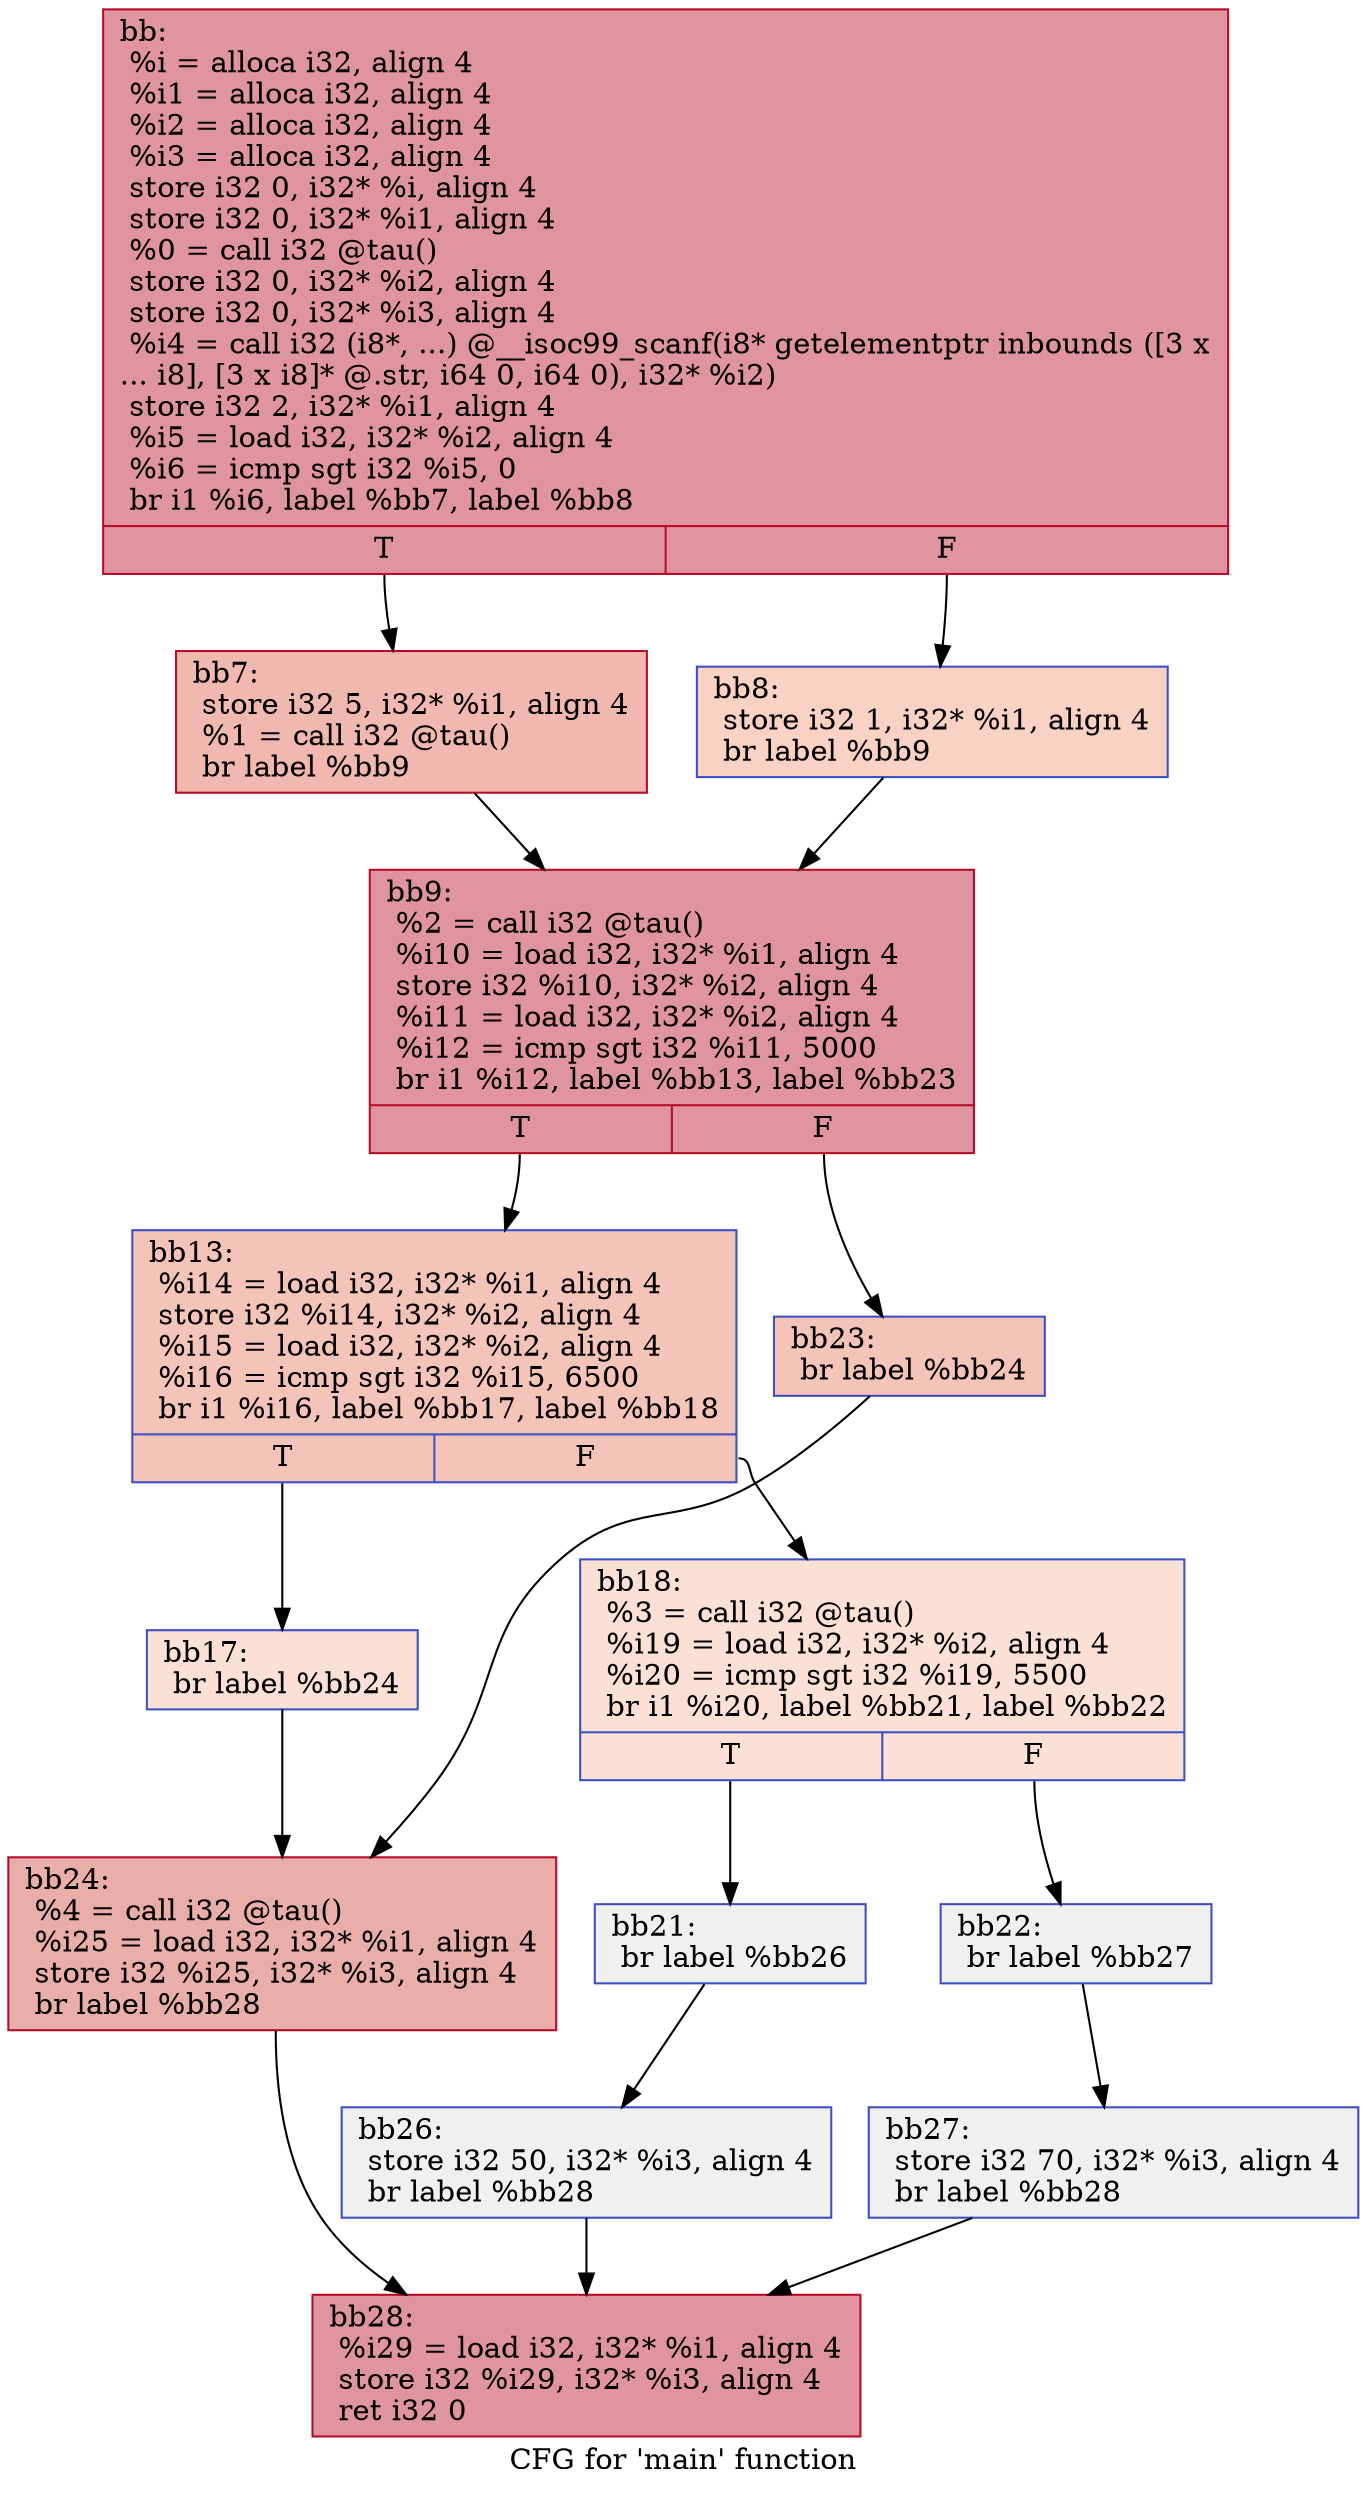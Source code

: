 digraph "CFG for 'main' function" {
	label="CFG for 'main' function";

	Node0x5f67a10 [shape=record,color="#b70d28ff", style=filled, fillcolor="#b70d2870",label="{bb:\l  %i = alloca i32, align 4\l  %i1 = alloca i32, align 4\l  %i2 = alloca i32, align 4\l  %i3 = alloca i32, align 4\l  store i32 0, i32* %i, align 4\l  store i32 0, i32* %i1, align 4\l  %0 = call i32 @tau()\l  store i32 0, i32* %i2, align 4\l  store i32 0, i32* %i3, align 4\l  %i4 = call i32 (i8*, ...) @__isoc99_scanf(i8* getelementptr inbounds ([3 x\l... i8], [3 x i8]* @.str, i64 0, i64 0), i32* %i2)\l  store i32 2, i32* %i1, align 4\l  %i5 = load i32, i32* %i2, align 4\l  %i6 = icmp sgt i32 %i5, 0\l  br i1 %i6, label %bb7, label %bb8\l|{<s0>T|<s1>F}}"];
	Node0x5f67a10:s0 -> Node0x5f68530;
	Node0x5f67a10:s1 -> Node0x5f68600;
	Node0x5f68530 [shape=record,color="#b70d28ff", style=filled, fillcolor="#dc5d4a70",label="{bb7:                                              \l  store i32 5, i32* %i1, align 4\l  %1 = call i32 @tau()\l  br label %bb9\l}"];
	Node0x5f68530 -> Node0x5f68930;
	Node0x5f68600 [shape=record,color="#3d50c3ff", style=filled, fillcolor="#f4987a70",label="{bb8:                                              \l  store i32 1, i32* %i1, align 4\l  br label %bb9\l}"];
	Node0x5f68600 -> Node0x5f68930;
	Node0x5f68930 [shape=record,color="#b70d28ff", style=filled, fillcolor="#b70d2870",label="{bb9:                                              \l  %2 = call i32 @tau()\l  %i10 = load i32, i32* %i1, align 4\l  store i32 %i10, i32* %i2, align 4\l  %i11 = load i32, i32* %i2, align 4\l  %i12 = icmp sgt i32 %i11, 5000\l  br i1 %i12, label %bb13, label %bb23\l|{<s0>T|<s1>F}}"];
	Node0x5f68930:s0 -> Node0x5f69000;
	Node0x5f68930:s1 -> Node0x5f69070;
	Node0x5f69000 [shape=record,color="#3d50c3ff", style=filled, fillcolor="#e97a5f70",label="{bb13:                                             \l  %i14 = load i32, i32* %i1, align 4\l  store i32 %i14, i32* %i2, align 4\l  %i15 = load i32, i32* %i2, align 4\l  %i16 = icmp sgt i32 %i15, 6500\l  br i1 %i16, label %bb17, label %bb18\l|{<s0>T|<s1>F}}"];
	Node0x5f69000:s0 -> Node0x5f69420;
	Node0x5f69000:s1 -> Node0x5f69490;
	Node0x5f69420 [shape=record,color="#3d50c3ff", style=filled, fillcolor="#f7bca170",label="{bb17:                                             \l  br label %bb24\l}"];
	Node0x5f69420 -> Node0x5f69610;
	Node0x5f69490 [shape=record,color="#3d50c3ff", style=filled, fillcolor="#f7bca170",label="{bb18:                                             \l  %3 = call i32 @tau()\l  %i19 = load i32, i32* %i2, align 4\l  %i20 = icmp sgt i32 %i19, 5500\l  br i1 %i20, label %bb21, label %bb22\l|{<s0>T|<s1>F}}"];
	Node0x5f69490:s0 -> Node0x5f69930;
	Node0x5f69490:s1 -> Node0x5f69cc0;
	Node0x5f69930 [shape=record,color="#3d50c3ff", style=filled, fillcolor="#dedcdb70",label="{bb21:                                             \l  br label %bb26\l}"];
	Node0x5f69930 -> Node0x5f69e40;
	Node0x5f69cc0 [shape=record,color="#3d50c3ff", style=filled, fillcolor="#dedcdb70",label="{bb22:                                             \l  br label %bb27\l}"];
	Node0x5f69cc0 -> Node0x5f69f20;
	Node0x5f69070 [shape=record,color="#3d50c3ff", style=filled, fillcolor="#e97a5f70",label="{bb23:                                             \l  br label %bb24\l}"];
	Node0x5f69070 -> Node0x5f69610;
	Node0x5f69610 [shape=record,color="#b70d28ff", style=filled, fillcolor="#d0473d70",label="{bb24:                                             \l  %4 = call i32 @tau()\l  %i25 = load i32, i32* %i1, align 4\l  store i32 %i25, i32* %i3, align 4\l  br label %bb28\l}"];
	Node0x5f69610 -> Node0x5f6a2b0;
	Node0x5f69e40 [shape=record,color="#3d50c3ff", style=filled, fillcolor="#dedcdb70",label="{bb26:                                             \l  store i32 50, i32* %i3, align 4\l  br label %bb28\l}"];
	Node0x5f69e40 -> Node0x5f6a2b0;
	Node0x5f69f20 [shape=record,color="#3d50c3ff", style=filled, fillcolor="#dedcdb70",label="{bb27:                                             \l  store i32 70, i32* %i3, align 4\l  br label %bb28\l}"];
	Node0x5f69f20 -> Node0x5f6a2b0;
	Node0x5f6a2b0 [shape=record,color="#b70d28ff", style=filled, fillcolor="#b70d2870",label="{bb28:                                             \l  %i29 = load i32, i32* %i1, align 4\l  store i32 %i29, i32* %i3, align 4\l  ret i32 0\l}"];
}

